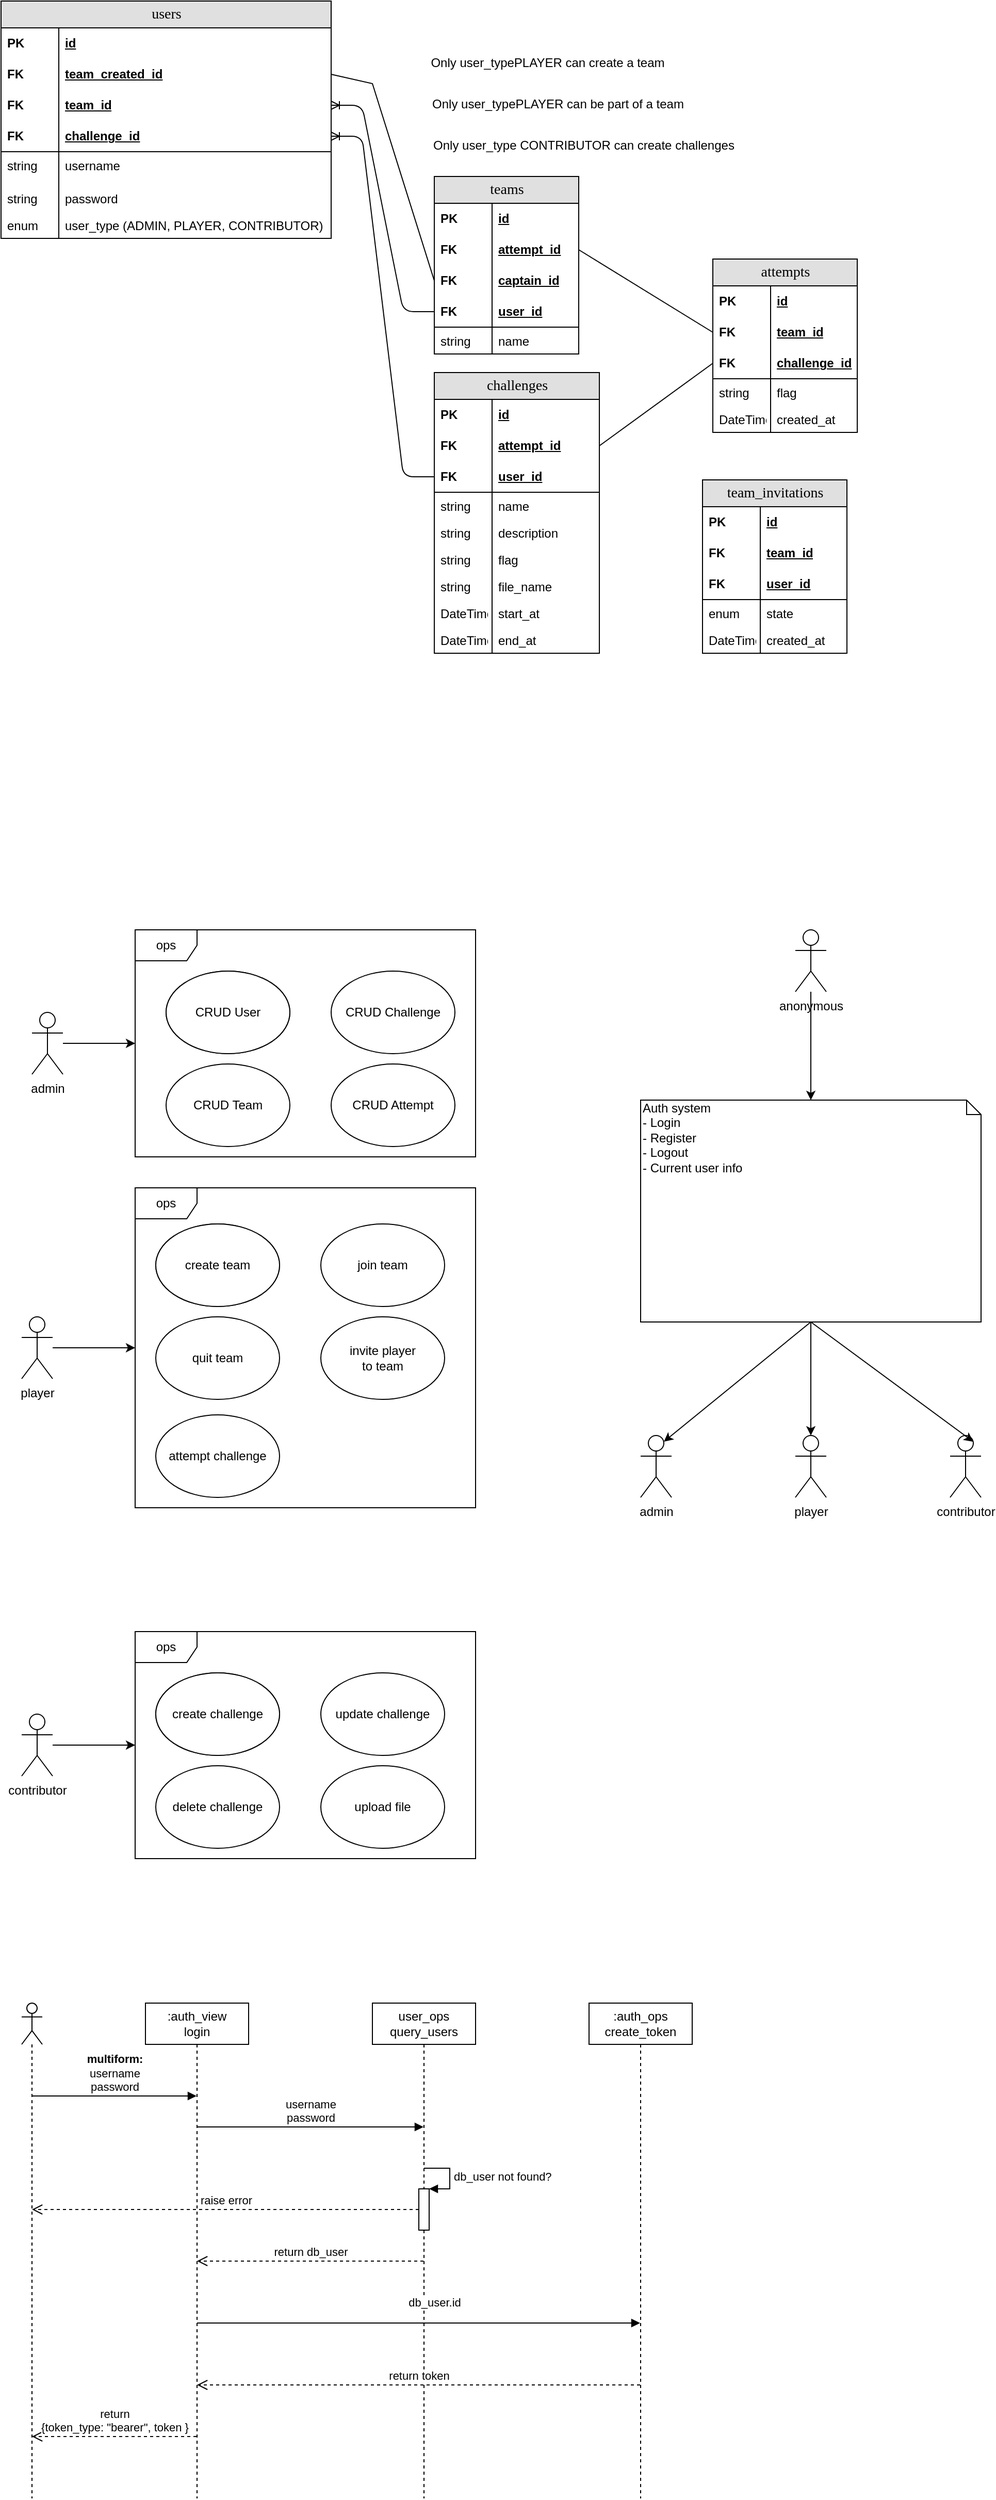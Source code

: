 <mxfile version="13.7.5" type="device"><diagram name="Page-1" id="e56a1550-8fbb-45ad-956c-1786394a9013"><mxGraphModel dx="1296" dy="1642" grid="1" gridSize="10" guides="1" tooltips="1" connect="1" arrows="1" fold="1" page="1" pageScale="1" pageWidth="1100" pageHeight="850" background="#ffffff" math="0" shadow="0"><root><mxCell id="0"/><mxCell id="1" parent="0"/><mxCell id="9zoFxFpzhjPXrK-lzfFK-59" value="" style="edgeStyle=entityRelationEdgeStyle;fontSize=12;html=1;endArrow=ERoneToMany;" parent="1" source="9zoFxFpzhjPXrK-lzfFK-48" target="9zoFxFpzhjPXrK-lzfFK-79" edge="1"><mxGeometry width="100" height="100" relative="1" as="geometry"><mxPoint x="500" y="-470" as="sourcePoint"/><mxPoint x="720" y="-680" as="targetPoint"/></mxGeometry></mxCell><mxCell id="9zoFxFpzhjPXrK-lzfFK-81" value="" style="edgeStyle=entityRelationEdgeStyle;fontSize=12;html=1;endArrow=ERoneToMany;" parent="1" source="9zoFxFpzhjPXrK-lzfFK-71" target="9zoFxFpzhjPXrK-lzfFK-30" edge="1"><mxGeometry width="100" height="100" relative="1" as="geometry"><mxPoint x="810" y="-749" as="sourcePoint"/><mxPoint x="680" y="-749" as="targetPoint"/></mxGeometry></mxCell><mxCell id="9zoFxFpzhjPXrK-lzfFK-86" value="" style="endArrow=none;html=1;rounded=0;exitX=1;exitY=0.5;exitDx=0;exitDy=0;entryX=0;entryY=0.5;entryDx=0;entryDy=0;" parent="1" source="9zoFxFpzhjPXrK-lzfFK-84" target="9zoFxFpzhjPXrK-lzfFK-82" edge="1"><mxGeometry relative="1" as="geometry"><mxPoint x="790" y="-580" as="sourcePoint"/><mxPoint x="950" y="-580" as="targetPoint"/><Array as="points"><mxPoint x="390" y="-750"/></Array></mxGeometry></mxCell><mxCell id="9zoFxFpzhjPXrK-lzfFK-87" value="Only user_type CONTRIBUTOR can create challenges" style="text;html=1;strokeColor=none;fillColor=none;align=center;verticalAlign=middle;whiteSpace=wrap;rounded=0;" parent="1" vertex="1"><mxGeometry x="440" y="-700" width="310" height="20" as="geometry"/></mxCell><mxCell id="9zoFxFpzhjPXrK-lzfFK-88" value="Only user_typePLAYER can be part of a team" style="text;html=1;strokeColor=none;fillColor=none;align=center;verticalAlign=middle;whiteSpace=wrap;rounded=0;" parent="1" vertex="1"><mxGeometry x="440" y="-740" width="260" height="20" as="geometry"/></mxCell><mxCell id="9zoFxFpzhjPXrK-lzfFK-89" value="Only user_typePLAYER can create a team" style="text;html=1;strokeColor=none;fillColor=none;align=center;verticalAlign=middle;whiteSpace=wrap;rounded=0;" parent="1" vertex="1"><mxGeometry x="440" y="-780" width="240" height="20" as="geometry"/></mxCell><mxCell id="9zoFxFpzhjPXrK-lzfFK-107" value="" style="endArrow=none;html=1;rounded=0;exitX=1;exitY=0.5;exitDx=0;exitDy=0;entryX=0;entryY=0.5;entryDx=0;entryDy=0;" parent="1" source="9zoFxFpzhjPXrK-lzfFK-111" target="9zoFxFpzhjPXrK-lzfFK-95" edge="1"><mxGeometry relative="1" as="geometry"><mxPoint x="1270" y="-456" as="sourcePoint"/><mxPoint x="1400" y="-456" as="targetPoint"/></mxGeometry></mxCell><mxCell id="9zoFxFpzhjPXrK-lzfFK-108" value="" style="endArrow=none;html=1;rounded=0;exitX=1;exitY=0.5;exitDx=0;exitDy=0;entryX=0;entryY=0.5;entryDx=0;entryDy=0;" parent="1" source="9zoFxFpzhjPXrK-lzfFK-109" target="9zoFxFpzhjPXrK-lzfFK-105" edge="1"><mxGeometry relative="1" as="geometry"><mxPoint x="1050" y="-480" as="sourcePoint"/><mxPoint x="1180" y="-480" as="targetPoint"/></mxGeometry></mxCell><mxCell id="9zoFxFpzhjPXrK-lzfFK-27" value="users" style="swimlane;html=1;fontStyle=0;childLayout=stackLayout;horizontal=1;startSize=26;fillColor=#e0e0e0;horizontalStack=0;resizeParent=1;resizeLast=0;collapsible=1;marginBottom=0;swimlaneFillColor=#ffffff;align=center;rounded=0;shadow=0;comic=0;labelBackgroundColor=none;strokeWidth=1;fontFamily=Verdana;fontSize=14" parent="1" vertex="1"><mxGeometry x="30" y="-830" width="320" height="230" as="geometry"/></mxCell><mxCell id="9zoFxFpzhjPXrK-lzfFK-28" value="id" style="shape=partialRectangle;top=0;left=0;right=0;bottom=0;html=1;align=left;verticalAlign=middle;fillColor=none;spacingLeft=60;spacingRight=4;whiteSpace=wrap;overflow=hidden;rotatable=0;points=[[0,0.5],[1,0.5]];portConstraint=eastwest;dropTarget=0;fontStyle=5;" parent="9zoFxFpzhjPXrK-lzfFK-27" vertex="1"><mxGeometry y="26" width="320" height="30" as="geometry"/></mxCell><mxCell id="9zoFxFpzhjPXrK-lzfFK-29" value="PK" style="shape=partialRectangle;fontStyle=1;top=0;left=0;bottom=0;html=1;fillColor=none;align=left;verticalAlign=middle;spacingLeft=4;spacingRight=4;whiteSpace=wrap;overflow=hidden;rotatable=0;points=[];portConstraint=eastwest;part=1;" parent="9zoFxFpzhjPXrK-lzfFK-28" vertex="1" connectable="0"><mxGeometry width="56" height="30" as="geometry"/></mxCell><mxCell id="9zoFxFpzhjPXrK-lzfFK-84" value="team_created_id" style="shape=partialRectangle;top=0;left=0;right=0;bottom=0;html=1;align=left;verticalAlign=middle;fillColor=none;spacingLeft=60;spacingRight=4;whiteSpace=wrap;overflow=hidden;rotatable=0;points=[[0,0.5],[1,0.5]];portConstraint=eastwest;dropTarget=0;fontStyle=5;" parent="9zoFxFpzhjPXrK-lzfFK-27" vertex="1"><mxGeometry y="56" width="320" height="30" as="geometry"/></mxCell><mxCell id="9zoFxFpzhjPXrK-lzfFK-85" value="FK" style="shape=partialRectangle;fontStyle=1;top=0;left=0;bottom=0;html=1;fillColor=none;align=left;verticalAlign=middle;spacingLeft=4;spacingRight=4;whiteSpace=wrap;overflow=hidden;rotatable=0;points=[];portConstraint=eastwest;part=1;" parent="9zoFxFpzhjPXrK-lzfFK-84" vertex="1" connectable="0"><mxGeometry width="56" height="30" as="geometry"/></mxCell><mxCell id="9zoFxFpzhjPXrK-lzfFK-79" value="team_id" style="shape=partialRectangle;top=0;left=0;right=0;bottom=0;html=1;align=left;verticalAlign=middle;fillColor=none;spacingLeft=60;spacingRight=4;whiteSpace=wrap;overflow=hidden;rotatable=0;points=[[0,0.5],[1,0.5]];portConstraint=eastwest;dropTarget=0;fontStyle=5;" parent="9zoFxFpzhjPXrK-lzfFK-27" vertex="1"><mxGeometry y="86" width="320" height="30" as="geometry"/></mxCell><mxCell id="9zoFxFpzhjPXrK-lzfFK-80" value="FK" style="shape=partialRectangle;fontStyle=1;top=0;left=0;bottom=0;html=1;fillColor=none;align=left;verticalAlign=middle;spacingLeft=4;spacingRight=4;whiteSpace=wrap;overflow=hidden;rotatable=0;points=[];portConstraint=eastwest;part=1;" parent="9zoFxFpzhjPXrK-lzfFK-79" vertex="1" connectable="0"><mxGeometry width="56" height="30" as="geometry"/></mxCell><mxCell id="9zoFxFpzhjPXrK-lzfFK-30" value="challenge_id" style="shape=partialRectangle;top=0;left=0;right=0;bottom=1;html=1;align=left;verticalAlign=middle;fillColor=none;spacingLeft=60;spacingRight=4;whiteSpace=wrap;overflow=hidden;rotatable=0;points=[[0,0.5],[1,0.5]];portConstraint=eastwest;dropTarget=0;fontStyle=5;" parent="9zoFxFpzhjPXrK-lzfFK-27" vertex="1"><mxGeometry y="116" width="320" height="30" as="geometry"/></mxCell><mxCell id="9zoFxFpzhjPXrK-lzfFK-31" value="FK" style="shape=partialRectangle;fontStyle=1;top=0;left=0;bottom=0;html=1;fillColor=none;align=left;verticalAlign=middle;spacingLeft=4;spacingRight=4;whiteSpace=wrap;overflow=hidden;rotatable=0;points=[];portConstraint=eastwest;part=1;" parent="9zoFxFpzhjPXrK-lzfFK-30" vertex="1" connectable="0"><mxGeometry width="56" height="30" as="geometry"/></mxCell><mxCell id="9zoFxFpzhjPXrK-lzfFK-32" value="username" style="shape=partialRectangle;top=0;left=0;right=0;bottom=0;html=1;align=left;verticalAlign=top;fillColor=none;spacingLeft=60;spacingRight=4;whiteSpace=wrap;overflow=hidden;rotatable=0;points=[[0,0.5],[1,0.5]];portConstraint=eastwest;dropTarget=0;" parent="9zoFxFpzhjPXrK-lzfFK-27" vertex="1"><mxGeometry y="146" width="320" height="32" as="geometry"/></mxCell><mxCell id="9zoFxFpzhjPXrK-lzfFK-33" value="string" style="shape=partialRectangle;top=0;left=0;bottom=0;html=1;fillColor=none;align=left;verticalAlign=top;spacingLeft=4;spacingRight=4;whiteSpace=wrap;overflow=hidden;rotatable=0;points=[];portConstraint=eastwest;part=1;" parent="9zoFxFpzhjPXrK-lzfFK-32" vertex="1" connectable="0"><mxGeometry width="56" height="32" as="geometry"/></mxCell><mxCell id="9zoFxFpzhjPXrK-lzfFK-60" value="password" style="shape=partialRectangle;top=0;left=0;right=0;bottom=0;html=1;align=left;verticalAlign=top;fillColor=none;spacingLeft=60;spacingRight=4;whiteSpace=wrap;overflow=hidden;rotatable=0;points=[[0,0.5],[1,0.5]];portConstraint=eastwest;dropTarget=0;" parent="9zoFxFpzhjPXrK-lzfFK-27" vertex="1"><mxGeometry y="178" width="320" height="26" as="geometry"/></mxCell><mxCell id="9zoFxFpzhjPXrK-lzfFK-61" value="string" style="shape=partialRectangle;top=0;left=0;bottom=0;html=1;fillColor=none;align=left;verticalAlign=top;spacingLeft=4;spacingRight=4;whiteSpace=wrap;overflow=hidden;rotatable=0;points=[];portConstraint=eastwest;part=1;" parent="9zoFxFpzhjPXrK-lzfFK-60" vertex="1" connectable="0"><mxGeometry width="56" height="26" as="geometry"/></mxCell><mxCell id="9zoFxFpzhjPXrK-lzfFK-62" value="user_type (ADMIN, PLAYER, CONTRIBUTOR)" style="shape=partialRectangle;top=0;left=0;right=0;bottom=0;html=1;align=left;verticalAlign=top;fillColor=none;spacingLeft=60;spacingRight=4;whiteSpace=wrap;overflow=hidden;rotatable=0;points=[[0,0.5],[1,0.5]];portConstraint=eastwest;dropTarget=0;" parent="9zoFxFpzhjPXrK-lzfFK-27" vertex="1"><mxGeometry y="204" width="320" height="26" as="geometry"/></mxCell><mxCell id="9zoFxFpzhjPXrK-lzfFK-63" value="enum" style="shape=partialRectangle;top=0;left=0;bottom=0;html=1;fillColor=none;align=left;verticalAlign=top;spacingLeft=4;spacingRight=4;whiteSpace=wrap;overflow=hidden;rotatable=0;points=[];portConstraint=eastwest;part=1;" parent="9zoFxFpzhjPXrK-lzfFK-62" vertex="1" connectable="0"><mxGeometry width="56" height="26" as="geometry"/></mxCell><mxCell id="9zoFxFpzhjPXrK-lzfFK-92" value="attempts" style="swimlane;html=1;fontStyle=0;childLayout=stackLayout;horizontal=1;startSize=26;fillColor=#e0e0e0;horizontalStack=0;resizeParent=1;resizeLast=0;collapsible=1;marginBottom=0;swimlaneFillColor=#ffffff;align=center;rounded=0;shadow=0;comic=0;labelBackgroundColor=none;strokeWidth=1;fontFamily=Verdana;fontSize=14" parent="1" vertex="1"><mxGeometry x="720" y="-580" width="140" height="168" as="geometry"/></mxCell><mxCell id="9zoFxFpzhjPXrK-lzfFK-93" value="id" style="shape=partialRectangle;top=0;left=0;right=0;bottom=0;html=1;align=left;verticalAlign=middle;fillColor=none;spacingLeft=60;spacingRight=4;whiteSpace=wrap;overflow=hidden;rotatable=0;points=[[0,0.5],[1,0.5]];portConstraint=eastwest;dropTarget=0;fontStyle=5;" parent="9zoFxFpzhjPXrK-lzfFK-92" vertex="1"><mxGeometry y="26" width="140" height="30" as="geometry"/></mxCell><mxCell id="9zoFxFpzhjPXrK-lzfFK-94" value="PK" style="shape=partialRectangle;fontStyle=1;top=0;left=0;bottom=0;html=1;fillColor=none;align=left;verticalAlign=middle;spacingLeft=4;spacingRight=4;whiteSpace=wrap;overflow=hidden;rotatable=0;points=[];portConstraint=eastwest;part=1;" parent="9zoFxFpzhjPXrK-lzfFK-93" vertex="1" connectable="0"><mxGeometry width="56" height="30" as="geometry"/></mxCell><mxCell id="9zoFxFpzhjPXrK-lzfFK-105" value="team_id" style="shape=partialRectangle;top=0;left=0;right=0;bottom=0;html=1;align=left;verticalAlign=middle;fillColor=none;spacingLeft=60;spacingRight=4;whiteSpace=wrap;overflow=hidden;rotatable=0;points=[[0,0.5],[1,0.5]];portConstraint=eastwest;dropTarget=0;fontStyle=5;" parent="9zoFxFpzhjPXrK-lzfFK-92" vertex="1"><mxGeometry y="56" width="140" height="30" as="geometry"/></mxCell><mxCell id="9zoFxFpzhjPXrK-lzfFK-106" value="FK" style="shape=partialRectangle;fontStyle=1;top=0;left=0;bottom=0;html=1;fillColor=none;align=left;verticalAlign=middle;spacingLeft=4;spacingRight=4;whiteSpace=wrap;overflow=hidden;rotatable=0;points=[];portConstraint=eastwest;part=1;" parent="9zoFxFpzhjPXrK-lzfFK-105" vertex="1" connectable="0"><mxGeometry width="56" height="30" as="geometry"/></mxCell><mxCell id="9zoFxFpzhjPXrK-lzfFK-95" value="challenge_id" style="shape=partialRectangle;top=0;left=0;right=0;bottom=1;html=1;align=left;verticalAlign=middle;fillColor=none;spacingLeft=60;spacingRight=4;whiteSpace=wrap;overflow=hidden;rotatable=0;points=[[0,0.5],[1,0.5]];portConstraint=eastwest;dropTarget=0;fontStyle=5;" parent="9zoFxFpzhjPXrK-lzfFK-92" vertex="1"><mxGeometry y="86" width="140" height="30" as="geometry"/></mxCell><mxCell id="9zoFxFpzhjPXrK-lzfFK-96" value="FK" style="shape=partialRectangle;fontStyle=1;top=0;left=0;bottom=0;html=1;fillColor=none;align=left;verticalAlign=middle;spacingLeft=4;spacingRight=4;whiteSpace=wrap;overflow=hidden;rotatable=0;points=[];portConstraint=eastwest;part=1;" parent="9zoFxFpzhjPXrK-lzfFK-95" vertex="1" connectable="0"><mxGeometry width="56" height="30" as="geometry"/></mxCell><mxCell id="9zoFxFpzhjPXrK-lzfFK-97" value="flag" style="shape=partialRectangle;top=0;left=0;right=0;bottom=0;html=1;align=left;verticalAlign=top;fillColor=none;spacingLeft=60;spacingRight=4;whiteSpace=wrap;overflow=hidden;rotatable=0;points=[[0,0.5],[1,0.5]];portConstraint=eastwest;dropTarget=0;" parent="9zoFxFpzhjPXrK-lzfFK-92" vertex="1"><mxGeometry y="116" width="140" height="26" as="geometry"/></mxCell><mxCell id="9zoFxFpzhjPXrK-lzfFK-98" value="string" style="shape=partialRectangle;top=0;left=0;bottom=0;html=1;fillColor=none;align=left;verticalAlign=top;spacingLeft=4;spacingRight=4;whiteSpace=wrap;overflow=hidden;rotatable=0;points=[];portConstraint=eastwest;part=1;" parent="9zoFxFpzhjPXrK-lzfFK-97" vertex="1" connectable="0"><mxGeometry width="56" height="26" as="geometry"/></mxCell><mxCell id="9zoFxFpzhjPXrK-lzfFK-117" value="created_at" style="shape=partialRectangle;top=0;left=0;right=0;bottom=0;html=1;align=left;verticalAlign=top;fillColor=none;spacingLeft=60;spacingRight=4;whiteSpace=wrap;overflow=hidden;rotatable=0;points=[[0,0.5],[1,0.5]];portConstraint=eastwest;dropTarget=0;" parent="9zoFxFpzhjPXrK-lzfFK-92" vertex="1"><mxGeometry y="142" width="140" height="26" as="geometry"/></mxCell><mxCell id="9zoFxFpzhjPXrK-lzfFK-118" value="DateTime" style="shape=partialRectangle;top=0;left=0;bottom=0;html=1;fillColor=none;align=left;verticalAlign=top;spacingLeft=4;spacingRight=4;whiteSpace=wrap;overflow=hidden;rotatable=0;points=[];portConstraint=eastwest;part=1;" parent="9zoFxFpzhjPXrK-lzfFK-117" vertex="1" connectable="0"><mxGeometry width="56" height="26" as="geometry"/></mxCell><mxCell id="9zoFxFpzhjPXrK-lzfFK-45" value="teams" style="swimlane;html=1;fontStyle=0;childLayout=stackLayout;horizontal=1;startSize=26;fillColor=#e0e0e0;horizontalStack=0;resizeParent=1;resizeLast=0;collapsible=1;marginBottom=0;swimlaneFillColor=#ffffff;align=center;rounded=0;shadow=0;comic=0;labelBackgroundColor=none;strokeWidth=1;fontFamily=Verdana;fontSize=14" parent="1" vertex="1"><mxGeometry x="450" y="-660" width="140" height="172" as="geometry"/></mxCell><mxCell id="9zoFxFpzhjPXrK-lzfFK-46" value="id" style="shape=partialRectangle;top=0;left=0;right=0;bottom=0;html=1;align=left;verticalAlign=middle;fillColor=none;spacingLeft=60;spacingRight=4;whiteSpace=wrap;overflow=hidden;rotatable=0;points=[[0,0.5],[1,0.5]];portConstraint=eastwest;dropTarget=0;fontStyle=5;" parent="9zoFxFpzhjPXrK-lzfFK-45" vertex="1"><mxGeometry y="26" width="140" height="30" as="geometry"/></mxCell><mxCell id="9zoFxFpzhjPXrK-lzfFK-47" value="PK" style="shape=partialRectangle;fontStyle=1;top=0;left=0;bottom=0;html=1;fillColor=none;align=left;verticalAlign=middle;spacingLeft=4;spacingRight=4;whiteSpace=wrap;overflow=hidden;rotatable=0;points=[];portConstraint=eastwest;part=1;" parent="9zoFxFpzhjPXrK-lzfFK-46" vertex="1" connectable="0"><mxGeometry width="56" height="30" as="geometry"/></mxCell><mxCell id="9zoFxFpzhjPXrK-lzfFK-109" value="attempt_id" style="shape=partialRectangle;top=0;left=0;right=0;bottom=0;html=1;align=left;verticalAlign=middle;fillColor=none;spacingLeft=60;spacingRight=4;whiteSpace=wrap;overflow=hidden;rotatable=0;points=[[0,0.5],[1,0.5]];portConstraint=eastwest;dropTarget=0;fontStyle=5;" parent="9zoFxFpzhjPXrK-lzfFK-45" vertex="1"><mxGeometry y="56" width="140" height="30" as="geometry"/></mxCell><mxCell id="9zoFxFpzhjPXrK-lzfFK-110" value="FK" style="shape=partialRectangle;fontStyle=1;top=0;left=0;bottom=0;html=1;fillColor=none;align=left;verticalAlign=middle;spacingLeft=4;spacingRight=4;whiteSpace=wrap;overflow=hidden;rotatable=0;points=[];portConstraint=eastwest;part=1;" parent="9zoFxFpzhjPXrK-lzfFK-109" vertex="1" connectable="0"><mxGeometry width="56" height="30" as="geometry"/></mxCell><mxCell id="9zoFxFpzhjPXrK-lzfFK-82" value="captain_id" style="shape=partialRectangle;top=0;left=0;right=0;bottom=0;html=1;align=left;verticalAlign=middle;fillColor=none;spacingLeft=60;spacingRight=4;whiteSpace=wrap;overflow=hidden;rotatable=0;points=[[0,0.5],[1,0.5]];portConstraint=eastwest;dropTarget=0;fontStyle=5;" parent="9zoFxFpzhjPXrK-lzfFK-45" vertex="1"><mxGeometry y="86" width="140" height="30" as="geometry"/></mxCell><mxCell id="9zoFxFpzhjPXrK-lzfFK-83" value="FK" style="shape=partialRectangle;fontStyle=1;top=0;left=0;bottom=0;html=1;fillColor=none;align=left;verticalAlign=middle;spacingLeft=4;spacingRight=4;whiteSpace=wrap;overflow=hidden;rotatable=0;points=[];portConstraint=eastwest;part=1;" parent="9zoFxFpzhjPXrK-lzfFK-82" vertex="1" connectable="0"><mxGeometry width="56" height="30" as="geometry"/></mxCell><mxCell id="9zoFxFpzhjPXrK-lzfFK-48" value="user_id" style="shape=partialRectangle;top=0;left=0;right=0;bottom=1;html=1;align=left;verticalAlign=middle;fillColor=none;spacingLeft=60;spacingRight=4;whiteSpace=wrap;overflow=hidden;rotatable=0;points=[[0,0.5],[1,0.5]];portConstraint=eastwest;dropTarget=0;fontStyle=5;" parent="9zoFxFpzhjPXrK-lzfFK-45" vertex="1"><mxGeometry y="116" width="140" height="30" as="geometry"/></mxCell><mxCell id="9zoFxFpzhjPXrK-lzfFK-49" value="FK" style="shape=partialRectangle;fontStyle=1;top=0;left=0;bottom=0;html=1;fillColor=none;align=left;verticalAlign=middle;spacingLeft=4;spacingRight=4;whiteSpace=wrap;overflow=hidden;rotatable=0;points=[];portConstraint=eastwest;part=1;" parent="9zoFxFpzhjPXrK-lzfFK-48" vertex="1" connectable="0"><mxGeometry width="56" height="30" as="geometry"/></mxCell><mxCell id="9zoFxFpzhjPXrK-lzfFK-50" value="name" style="shape=partialRectangle;top=0;left=0;right=0;bottom=0;html=1;align=left;verticalAlign=top;fillColor=none;spacingLeft=60;spacingRight=4;whiteSpace=wrap;overflow=hidden;rotatable=0;points=[[0,0.5],[1,0.5]];portConstraint=eastwest;dropTarget=0;" parent="9zoFxFpzhjPXrK-lzfFK-45" vertex="1"><mxGeometry y="146" width="140" height="26" as="geometry"/></mxCell><mxCell id="9zoFxFpzhjPXrK-lzfFK-51" value="string" style="shape=partialRectangle;top=0;left=0;bottom=0;html=1;fillColor=none;align=left;verticalAlign=top;spacingLeft=4;spacingRight=4;whiteSpace=wrap;overflow=hidden;rotatable=0;points=[];portConstraint=eastwest;part=1;" parent="9zoFxFpzhjPXrK-lzfFK-50" vertex="1" connectable="0"><mxGeometry width="56" height="26" as="geometry"/></mxCell><mxCell id="9zoFxFpzhjPXrK-lzfFK-68" value="challenges" style="swimlane;html=1;fontStyle=0;childLayout=stackLayout;horizontal=1;startSize=26;fillColor=#e0e0e0;horizontalStack=0;resizeParent=1;resizeLast=0;collapsible=1;marginBottom=0;swimlaneFillColor=#ffffff;align=center;rounded=0;shadow=0;comic=0;labelBackgroundColor=none;strokeWidth=1;fontFamily=Verdana;fontSize=14" parent="1" vertex="1"><mxGeometry x="450" y="-470" width="160" height="272" as="geometry"/></mxCell><mxCell id="9zoFxFpzhjPXrK-lzfFK-69" value="id" style="shape=partialRectangle;top=0;left=0;right=0;bottom=0;html=1;align=left;verticalAlign=middle;fillColor=none;spacingLeft=60;spacingRight=4;whiteSpace=wrap;overflow=hidden;rotatable=0;points=[[0,0.5],[1,0.5]];portConstraint=eastwest;dropTarget=0;fontStyle=5;" parent="9zoFxFpzhjPXrK-lzfFK-68" vertex="1"><mxGeometry y="26" width="160" height="30" as="geometry"/></mxCell><mxCell id="9zoFxFpzhjPXrK-lzfFK-70" value="PK" style="shape=partialRectangle;fontStyle=1;top=0;left=0;bottom=0;html=1;fillColor=none;align=left;verticalAlign=middle;spacingLeft=4;spacingRight=4;whiteSpace=wrap;overflow=hidden;rotatable=0;points=[];portConstraint=eastwest;part=1;" parent="9zoFxFpzhjPXrK-lzfFK-69" vertex="1" connectable="0"><mxGeometry width="56" height="30" as="geometry"/></mxCell><mxCell id="9zoFxFpzhjPXrK-lzfFK-111" value="attempt_id" style="shape=partialRectangle;top=0;left=0;right=0;bottom=0;html=1;align=left;verticalAlign=middle;fillColor=none;spacingLeft=60;spacingRight=4;whiteSpace=wrap;overflow=hidden;rotatable=0;points=[[0,0.5],[1,0.5]];portConstraint=eastwest;dropTarget=0;fontStyle=5;" parent="9zoFxFpzhjPXrK-lzfFK-68" vertex="1"><mxGeometry y="56" width="160" height="30" as="geometry"/></mxCell><mxCell id="9zoFxFpzhjPXrK-lzfFK-112" value="FK" style="shape=partialRectangle;fontStyle=1;top=0;left=0;bottom=0;html=1;fillColor=none;align=left;verticalAlign=middle;spacingLeft=4;spacingRight=4;whiteSpace=wrap;overflow=hidden;rotatable=0;points=[];portConstraint=eastwest;part=1;" parent="9zoFxFpzhjPXrK-lzfFK-111" vertex="1" connectable="0"><mxGeometry width="56" height="30" as="geometry"/></mxCell><mxCell id="9zoFxFpzhjPXrK-lzfFK-71" value="user_id" style="shape=partialRectangle;top=0;left=0;right=0;bottom=1;html=1;align=left;verticalAlign=middle;fillColor=none;spacingLeft=60;spacingRight=4;whiteSpace=wrap;overflow=hidden;rotatable=0;points=[[0,0.5],[1,0.5]];portConstraint=eastwest;dropTarget=0;fontStyle=5;" parent="9zoFxFpzhjPXrK-lzfFK-68" vertex="1"><mxGeometry y="86" width="160" height="30" as="geometry"/></mxCell><mxCell id="9zoFxFpzhjPXrK-lzfFK-72" value="FK" style="shape=partialRectangle;fontStyle=1;top=0;left=0;bottom=0;html=1;fillColor=none;align=left;verticalAlign=middle;spacingLeft=4;spacingRight=4;whiteSpace=wrap;overflow=hidden;rotatable=0;points=[];portConstraint=eastwest;part=1;" parent="9zoFxFpzhjPXrK-lzfFK-71" vertex="1" connectable="0"><mxGeometry width="56" height="30" as="geometry"/></mxCell><mxCell id="9zoFxFpzhjPXrK-lzfFK-73" value="name" style="shape=partialRectangle;top=0;left=0;right=0;bottom=0;html=1;align=left;verticalAlign=top;fillColor=none;spacingLeft=60;spacingRight=4;whiteSpace=wrap;overflow=hidden;rotatable=0;points=[[0,0.5],[1,0.5]];portConstraint=eastwest;dropTarget=0;" parent="9zoFxFpzhjPXrK-lzfFK-68" vertex="1"><mxGeometry y="116" width="160" height="26" as="geometry"/></mxCell><mxCell id="9zoFxFpzhjPXrK-lzfFK-74" value="string" style="shape=partialRectangle;top=0;left=0;bottom=0;html=1;fillColor=none;align=left;verticalAlign=top;spacingLeft=4;spacingRight=4;whiteSpace=wrap;overflow=hidden;rotatable=0;points=[];portConstraint=eastwest;part=1;" parent="9zoFxFpzhjPXrK-lzfFK-73" vertex="1" connectable="0"><mxGeometry width="56" height="26" as="geometry"/></mxCell><mxCell id="9zoFxFpzhjPXrK-lzfFK-75" value="description" style="shape=partialRectangle;top=0;left=0;right=0;bottom=0;html=1;align=left;verticalAlign=top;fillColor=none;spacingLeft=60;spacingRight=4;whiteSpace=wrap;overflow=hidden;rotatable=0;points=[[0,0.5],[1,0.5]];portConstraint=eastwest;dropTarget=0;" parent="9zoFxFpzhjPXrK-lzfFK-68" vertex="1"><mxGeometry y="142" width="160" height="26" as="geometry"/></mxCell><mxCell id="9zoFxFpzhjPXrK-lzfFK-76" value="string" style="shape=partialRectangle;top=0;left=0;bottom=0;html=1;fillColor=none;align=left;verticalAlign=top;spacingLeft=4;spacingRight=4;whiteSpace=wrap;overflow=hidden;rotatable=0;points=[];portConstraint=eastwest;part=1;" parent="9zoFxFpzhjPXrK-lzfFK-75" vertex="1" connectable="0"><mxGeometry width="56" height="26" as="geometry"/></mxCell><mxCell id="9zoFxFpzhjPXrK-lzfFK-90" value="flag" style="shape=partialRectangle;top=0;left=0;right=0;bottom=0;html=1;align=left;verticalAlign=top;fillColor=none;spacingLeft=60;spacingRight=4;whiteSpace=wrap;overflow=hidden;rotatable=0;points=[[0,0.5],[1,0.5]];portConstraint=eastwest;dropTarget=0;" parent="9zoFxFpzhjPXrK-lzfFK-68" vertex="1"><mxGeometry y="168" width="160" height="26" as="geometry"/></mxCell><mxCell id="9zoFxFpzhjPXrK-lzfFK-91" value="string" style="shape=partialRectangle;top=0;left=0;bottom=0;html=1;fillColor=none;align=left;verticalAlign=top;spacingLeft=4;spacingRight=4;whiteSpace=wrap;overflow=hidden;rotatable=0;points=[];portConstraint=eastwest;part=1;" parent="9zoFxFpzhjPXrK-lzfFK-90" vertex="1" connectable="0"><mxGeometry width="56" height="26" as="geometry"/></mxCell><mxCell id="9zoFxFpzhjPXrK-lzfFK-113" value="file_name" style="shape=partialRectangle;top=0;left=0;right=0;bottom=0;html=1;align=left;verticalAlign=top;fillColor=none;spacingLeft=60;spacingRight=4;whiteSpace=wrap;overflow=hidden;rotatable=0;points=[[0,0.5],[1,0.5]];portConstraint=eastwest;dropTarget=0;" parent="9zoFxFpzhjPXrK-lzfFK-68" vertex="1"><mxGeometry y="194" width="160" height="26" as="geometry"/></mxCell><mxCell id="9zoFxFpzhjPXrK-lzfFK-114" value="string" style="shape=partialRectangle;top=0;left=0;bottom=0;html=1;fillColor=none;align=left;verticalAlign=top;spacingLeft=4;spacingRight=4;whiteSpace=wrap;overflow=hidden;rotatable=0;points=[];portConstraint=eastwest;part=1;" parent="9zoFxFpzhjPXrK-lzfFK-113" vertex="1" connectable="0"><mxGeometry width="56" height="26" as="geometry"/></mxCell><mxCell id="QlxkYRzHJBJkrKoeZqti-1" value="start_at" style="shape=partialRectangle;top=0;left=0;right=0;bottom=0;html=1;align=left;verticalAlign=top;fillColor=none;spacingLeft=60;spacingRight=4;whiteSpace=wrap;overflow=hidden;rotatable=0;points=[[0,0.5],[1,0.5]];portConstraint=eastwest;dropTarget=0;" parent="9zoFxFpzhjPXrK-lzfFK-68" vertex="1"><mxGeometry y="220" width="160" height="26" as="geometry"/></mxCell><mxCell id="QlxkYRzHJBJkrKoeZqti-2" value="DateTime" style="shape=partialRectangle;top=0;left=0;bottom=0;html=1;fillColor=none;align=left;verticalAlign=top;spacingLeft=4;spacingRight=4;whiteSpace=wrap;overflow=hidden;rotatable=0;points=[];portConstraint=eastwest;part=1;" parent="QlxkYRzHJBJkrKoeZqti-1" vertex="1" connectable="0"><mxGeometry width="56" height="26" as="geometry"/></mxCell><mxCell id="QlxkYRzHJBJkrKoeZqti-3" value="end_at" style="shape=partialRectangle;top=0;left=0;right=0;bottom=0;html=1;align=left;verticalAlign=top;fillColor=none;spacingLeft=60;spacingRight=4;whiteSpace=wrap;overflow=hidden;rotatable=0;points=[[0,0.5],[1,0.5]];portConstraint=eastwest;dropTarget=0;" parent="9zoFxFpzhjPXrK-lzfFK-68" vertex="1"><mxGeometry y="246" width="160" height="26" as="geometry"/></mxCell><mxCell id="QlxkYRzHJBJkrKoeZqti-4" value="DateTime" style="shape=partialRectangle;top=0;left=0;bottom=0;html=1;fillColor=none;align=left;verticalAlign=top;spacingLeft=4;spacingRight=4;whiteSpace=wrap;overflow=hidden;rotatable=0;points=[];portConstraint=eastwest;part=1;" parent="QlxkYRzHJBJkrKoeZqti-3" vertex="1" connectable="0"><mxGeometry width="56" height="26" as="geometry"/></mxCell><mxCell id="9zoFxFpzhjPXrK-lzfFK-132" style="edgeStyle=orthogonalEdgeStyle;rounded=0;orthogonalLoop=1;jettySize=auto;html=1;" parent="1" source="9zoFxFpzhjPXrK-lzfFK-121" target="9zoFxFpzhjPXrK-lzfFK-128" edge="1"><mxGeometry relative="1" as="geometry"/></mxCell><mxCell id="9zoFxFpzhjPXrK-lzfFK-121" value="admin" style="shape=umlActor;verticalLabelPosition=bottom;verticalAlign=top;html=1;outlineConnect=0;" parent="1" vertex="1"><mxGeometry x="60" y="150" width="30" height="60" as="geometry"/></mxCell><mxCell id="9zoFxFpzhjPXrK-lzfFK-123" value="CRUD Team" style="ellipse;whiteSpace=wrap;html=1;" parent="1" vertex="1"><mxGeometry x="190" y="200" width="120" height="80" as="geometry"/></mxCell><mxCell id="9zoFxFpzhjPXrK-lzfFK-124" value="CRUD Challenge" style="ellipse;whiteSpace=wrap;html=1;" parent="1" vertex="1"><mxGeometry x="350" y="110" width="120" height="80" as="geometry"/></mxCell><mxCell id="9zoFxFpzhjPXrK-lzfFK-125" value="CRUD Attempt" style="ellipse;whiteSpace=wrap;html=1;" parent="1" vertex="1"><mxGeometry x="350" y="200" width="120" height="80" as="geometry"/></mxCell><mxCell id="9zoFxFpzhjPXrK-lzfFK-128" value="ops" style="shape=umlFrame;whiteSpace=wrap;html=1;" parent="1" vertex="1"><mxGeometry x="160" y="70" width="330" height="220" as="geometry"/></mxCell><mxCell id="9zoFxFpzhjPXrK-lzfFK-129" value="CRUD User" style="ellipse;whiteSpace=wrap;html=1;" parent="1" vertex="1"><mxGeometry x="190" y="110" width="120" height="80" as="geometry"/></mxCell><mxCell id="9zoFxFpzhjPXrK-lzfFK-130" value="CRUD User" style="ellipse;whiteSpace=wrap;html=1;" parent="1" vertex="1"><mxGeometry x="190" y="110" width="120" height="80" as="geometry"/></mxCell><mxCell id="9zoFxFpzhjPXrK-lzfFK-133" style="edgeStyle=orthogonalEdgeStyle;rounded=0;orthogonalLoop=1;jettySize=auto;html=1;" parent="1" source="9zoFxFpzhjPXrK-lzfFK-134" target="9zoFxFpzhjPXrK-lzfFK-138" edge="1"><mxGeometry relative="1" as="geometry"/></mxCell><mxCell id="9zoFxFpzhjPXrK-lzfFK-134" value="player" style="shape=umlActor;verticalLabelPosition=bottom;verticalAlign=top;html=1;outlineConnect=0;" parent="1" vertex="1"><mxGeometry x="50" y="445" width="30" height="60" as="geometry"/></mxCell><mxCell id="9zoFxFpzhjPXrK-lzfFK-135" value="quit team" style="ellipse;whiteSpace=wrap;html=1;" parent="1" vertex="1"><mxGeometry x="180" y="445" width="120" height="80" as="geometry"/></mxCell><mxCell id="9zoFxFpzhjPXrK-lzfFK-136" value="join team" style="ellipse;whiteSpace=wrap;html=1;" parent="1" vertex="1"><mxGeometry x="340" y="355" width="120" height="80" as="geometry"/></mxCell><mxCell id="9zoFxFpzhjPXrK-lzfFK-137" value="attempt challenge" style="ellipse;whiteSpace=wrap;html=1;" parent="1" vertex="1"><mxGeometry x="180" y="540" width="120" height="80" as="geometry"/></mxCell><mxCell id="9zoFxFpzhjPXrK-lzfFK-138" value="ops" style="shape=umlFrame;whiteSpace=wrap;html=1;" parent="1" vertex="1"><mxGeometry x="160" y="320" width="330" height="310" as="geometry"/></mxCell><mxCell id="9zoFxFpzhjPXrK-lzfFK-139" value="CRUD User" style="ellipse;whiteSpace=wrap;html=1;" parent="1" vertex="1"><mxGeometry x="180" y="355" width="120" height="80" as="geometry"/></mxCell><mxCell id="9zoFxFpzhjPXrK-lzfFK-140" value="create team" style="ellipse;whiteSpace=wrap;html=1;" parent="1" vertex="1"><mxGeometry x="180" y="355" width="120" height="80" as="geometry"/></mxCell><mxCell id="9zoFxFpzhjPXrK-lzfFK-141" style="edgeStyle=orthogonalEdgeStyle;rounded=0;orthogonalLoop=1;jettySize=auto;html=1;" parent="1" source="9zoFxFpzhjPXrK-lzfFK-142" target="9zoFxFpzhjPXrK-lzfFK-146" edge="1"><mxGeometry relative="1" as="geometry"/></mxCell><mxCell id="9zoFxFpzhjPXrK-lzfFK-142" value="contributor" style="shape=umlActor;verticalLabelPosition=bottom;verticalAlign=top;html=1;outlineConnect=0;" parent="1" vertex="1"><mxGeometry x="50" y="830" width="30" height="60" as="geometry"/></mxCell><mxCell id="9zoFxFpzhjPXrK-lzfFK-143" value="delete challenge" style="ellipse;whiteSpace=wrap;html=1;" parent="1" vertex="1"><mxGeometry x="180" y="880" width="120" height="80" as="geometry"/></mxCell><mxCell id="9zoFxFpzhjPXrK-lzfFK-144" value="update challenge" style="ellipse;whiteSpace=wrap;html=1;" parent="1" vertex="1"><mxGeometry x="340" y="790" width="120" height="80" as="geometry"/></mxCell><mxCell id="9zoFxFpzhjPXrK-lzfFK-145" value="upload file" style="ellipse;whiteSpace=wrap;html=1;" parent="1" vertex="1"><mxGeometry x="340" y="880" width="120" height="80" as="geometry"/></mxCell><mxCell id="9zoFxFpzhjPXrK-lzfFK-146" value="ops" style="shape=umlFrame;whiteSpace=wrap;html=1;" parent="1" vertex="1"><mxGeometry x="160" y="750" width="330" height="220" as="geometry"/></mxCell><mxCell id="9zoFxFpzhjPXrK-lzfFK-147" value="CRUD User" style="ellipse;whiteSpace=wrap;html=1;" parent="1" vertex="1"><mxGeometry x="180" y="790" width="120" height="80" as="geometry"/></mxCell><mxCell id="9zoFxFpzhjPXrK-lzfFK-148" value="create challenge" style="ellipse;whiteSpace=wrap;html=1;" parent="1" vertex="1"><mxGeometry x="180" y="790" width="120" height="80" as="geometry"/></mxCell><mxCell id="9zoFxFpzhjPXrK-lzfFK-150" value="anonymous" style="shape=umlActor;verticalLabelPosition=bottom;verticalAlign=top;html=1;outlineConnect=0;" parent="1" vertex="1"><mxGeometry x="800" y="70" width="30" height="60" as="geometry"/></mxCell><mxCell id="9zoFxFpzhjPXrK-lzfFK-151" value="contributor" style="shape=umlActor;verticalLabelPosition=bottom;verticalAlign=top;html=1;outlineConnect=0;" parent="1" vertex="1"><mxGeometry x="950" y="560" width="30" height="60" as="geometry"/></mxCell><mxCell id="9zoFxFpzhjPXrK-lzfFK-152" value="player" style="shape=umlActor;verticalLabelPosition=bottom;verticalAlign=top;html=1;outlineConnect=0;" parent="1" vertex="1"><mxGeometry x="800" y="560" width="30" height="60" as="geometry"/></mxCell><mxCell id="9zoFxFpzhjPXrK-lzfFK-153" value="admin" style="shape=umlActor;verticalLabelPosition=bottom;verticalAlign=top;html=1;outlineConnect=0;" parent="1" vertex="1"><mxGeometry x="650" y="560" width="30" height="60" as="geometry"/></mxCell><mxCell id="9zoFxFpzhjPXrK-lzfFK-156" value="&lt;div&gt;Auth system&lt;/div&gt;&lt;div&gt;- Login&lt;/div&gt;&lt;div&gt;- Register&lt;/div&gt;&lt;div&gt;- Logout&lt;/div&gt;&lt;div&gt;- Current user info&lt;br&gt;&lt;/div&gt;" style="shape=note;whiteSpace=wrap;html=1;size=14;verticalAlign=top;align=left;spacingTop=-6;" parent="1" vertex="1"><mxGeometry x="650" y="235" width="330" height="215" as="geometry"/></mxCell><mxCell id="5FcZsm_SOaDwgmL0a3jo-3" value="team_invitations" style="swimlane;html=1;fontStyle=0;childLayout=stackLayout;horizontal=1;startSize=26;fillColor=#e0e0e0;horizontalStack=0;resizeParent=1;resizeLast=0;collapsible=1;marginBottom=0;swimlaneFillColor=#ffffff;align=center;rounded=0;shadow=0;comic=0;labelBackgroundColor=none;strokeWidth=1;fontFamily=Verdana;fontSize=14" vertex="1" parent="1"><mxGeometry x="710" y="-366" width="140" height="168" as="geometry"/></mxCell><mxCell id="5FcZsm_SOaDwgmL0a3jo-4" value="id" style="shape=partialRectangle;top=0;left=0;right=0;bottom=0;html=1;align=left;verticalAlign=middle;fillColor=none;spacingLeft=60;spacingRight=4;whiteSpace=wrap;overflow=hidden;rotatable=0;points=[[0,0.5],[1,0.5]];portConstraint=eastwest;dropTarget=0;fontStyle=5;" vertex="1" parent="5FcZsm_SOaDwgmL0a3jo-3"><mxGeometry y="26" width="140" height="30" as="geometry"/></mxCell><mxCell id="5FcZsm_SOaDwgmL0a3jo-5" value="PK" style="shape=partialRectangle;fontStyle=1;top=0;left=0;bottom=0;html=1;fillColor=none;align=left;verticalAlign=middle;spacingLeft=4;spacingRight=4;whiteSpace=wrap;overflow=hidden;rotatable=0;points=[];portConstraint=eastwest;part=1;" vertex="1" connectable="0" parent="5FcZsm_SOaDwgmL0a3jo-4"><mxGeometry width="56" height="30" as="geometry"/></mxCell><mxCell id="5FcZsm_SOaDwgmL0a3jo-6" value="team_id" style="shape=partialRectangle;top=0;left=0;right=0;bottom=0;html=1;align=left;verticalAlign=middle;fillColor=none;spacingLeft=60;spacingRight=4;whiteSpace=wrap;overflow=hidden;rotatable=0;points=[[0,0.5],[1,0.5]];portConstraint=eastwest;dropTarget=0;fontStyle=5;" vertex="1" parent="5FcZsm_SOaDwgmL0a3jo-3"><mxGeometry y="56" width="140" height="30" as="geometry"/></mxCell><mxCell id="5FcZsm_SOaDwgmL0a3jo-7" value="FK" style="shape=partialRectangle;fontStyle=1;top=0;left=0;bottom=0;html=1;fillColor=none;align=left;verticalAlign=middle;spacingLeft=4;spacingRight=4;whiteSpace=wrap;overflow=hidden;rotatable=0;points=[];portConstraint=eastwest;part=1;" vertex="1" connectable="0" parent="5FcZsm_SOaDwgmL0a3jo-6"><mxGeometry width="56" height="30" as="geometry"/></mxCell><mxCell id="5FcZsm_SOaDwgmL0a3jo-8" value="user_id" style="shape=partialRectangle;top=0;left=0;right=0;bottom=1;html=1;align=left;verticalAlign=middle;fillColor=none;spacingLeft=60;spacingRight=4;whiteSpace=wrap;overflow=hidden;rotatable=0;points=[[0,0.5],[1,0.5]];portConstraint=eastwest;dropTarget=0;fontStyle=5;" vertex="1" parent="5FcZsm_SOaDwgmL0a3jo-3"><mxGeometry y="86" width="140" height="30" as="geometry"/></mxCell><mxCell id="5FcZsm_SOaDwgmL0a3jo-9" value="FK" style="shape=partialRectangle;fontStyle=1;top=0;left=0;bottom=0;html=1;fillColor=none;align=left;verticalAlign=middle;spacingLeft=4;spacingRight=4;whiteSpace=wrap;overflow=hidden;rotatable=0;points=[];portConstraint=eastwest;part=1;" vertex="1" connectable="0" parent="5FcZsm_SOaDwgmL0a3jo-8"><mxGeometry width="56" height="30" as="geometry"/></mxCell><mxCell id="5FcZsm_SOaDwgmL0a3jo-10" value="state" style="shape=partialRectangle;top=0;left=0;right=0;bottom=0;html=1;align=left;verticalAlign=top;fillColor=none;spacingLeft=60;spacingRight=4;whiteSpace=wrap;overflow=hidden;rotatable=0;points=[[0,0.5],[1,0.5]];portConstraint=eastwest;dropTarget=0;" vertex="1" parent="5FcZsm_SOaDwgmL0a3jo-3"><mxGeometry y="116" width="140" height="26" as="geometry"/></mxCell><mxCell id="5FcZsm_SOaDwgmL0a3jo-11" value="enum" style="shape=partialRectangle;top=0;left=0;bottom=0;html=1;fillColor=none;align=left;verticalAlign=top;spacingLeft=4;spacingRight=4;whiteSpace=wrap;overflow=hidden;rotatable=0;points=[];portConstraint=eastwest;part=1;" vertex="1" connectable="0" parent="5FcZsm_SOaDwgmL0a3jo-10"><mxGeometry width="56" height="26" as="geometry"/></mxCell><mxCell id="5FcZsm_SOaDwgmL0a3jo-12" value="created_at" style="shape=partialRectangle;top=0;left=0;right=0;bottom=0;html=1;align=left;verticalAlign=top;fillColor=none;spacingLeft=60;spacingRight=4;whiteSpace=wrap;overflow=hidden;rotatable=0;points=[[0,0.5],[1,0.5]];portConstraint=eastwest;dropTarget=0;" vertex="1" parent="5FcZsm_SOaDwgmL0a3jo-3"><mxGeometry y="142" width="140" height="26" as="geometry"/></mxCell><mxCell id="5FcZsm_SOaDwgmL0a3jo-13" value="DateTime" style="shape=partialRectangle;top=0;left=0;bottom=0;html=1;fillColor=none;align=left;verticalAlign=top;spacingLeft=4;spacingRight=4;whiteSpace=wrap;overflow=hidden;rotatable=0;points=[];portConstraint=eastwest;part=1;" vertex="1" connectable="0" parent="5FcZsm_SOaDwgmL0a3jo-12"><mxGeometry width="56" height="26" as="geometry"/></mxCell><mxCell id="9zoFxFpzhjPXrK-lzfFK-160" value="" style="shape=umlLifeline;participant=umlActor;perimeter=lifelinePerimeter;whiteSpace=wrap;html=1;container=1;collapsible=0;recursiveResize=0;verticalAlign=top;spacingTop=36;outlineConnect=0;" parent="1" vertex="1"><mxGeometry x="50" y="1110" width="20" height="480" as="geometry"/></mxCell><mxCell id="9zoFxFpzhjPXrK-lzfFK-161" value="&lt;div&gt;&lt;b&gt;multiform:&lt;/b&gt;&lt;/div&gt;&lt;div&gt;username&lt;/div&gt;&lt;div&gt;password&lt;br&gt;&lt;/div&gt;" style="html=1;verticalAlign=bottom;endArrow=block;" parent="1" source="9zoFxFpzhjPXrK-lzfFK-160" target="9zoFxFpzhjPXrK-lzfFK-162" edge="1"><mxGeometry width="80" relative="1" as="geometry"><mxPoint x="130" y="1170" as="sourcePoint"/><mxPoint x="210" y="1170" as="targetPoint"/><Array as="points"><mxPoint x="90" y="1200"/></Array></mxGeometry></mxCell><mxCell id="9zoFxFpzhjPXrK-lzfFK-162" value="&lt;div&gt;:auth_view&lt;/div&gt;&lt;div&gt;login&lt;br&gt;&lt;/div&gt;" style="shape=umlLifeline;perimeter=lifelinePerimeter;whiteSpace=wrap;html=1;container=1;collapsible=0;recursiveResize=0;outlineConnect=0;" parent="1" vertex="1"><mxGeometry x="170" y="1110" width="100" height="480" as="geometry"/></mxCell><mxCell id="9zoFxFpzhjPXrK-lzfFK-163" value="&lt;div&gt;user_ops&lt;/div&gt;&lt;div&gt;query_users&lt;br&gt;&lt;/div&gt;" style="shape=umlLifeline;perimeter=lifelinePerimeter;whiteSpace=wrap;html=1;container=1;collapsible=0;recursiveResize=0;outlineConnect=0;" parent="1" vertex="1"><mxGeometry x="390" y="1110" width="100" height="480" as="geometry"/></mxCell><mxCell id="9zoFxFpzhjPXrK-lzfFK-165" value="" style="html=1;points=[];perimeter=orthogonalPerimeter;" parent="9zoFxFpzhjPXrK-lzfFK-163" vertex="1"><mxGeometry x="45" y="180" width="10" height="40" as="geometry"/></mxCell><mxCell id="9zoFxFpzhjPXrK-lzfFK-166" value="db_user not found?" style="edgeStyle=orthogonalEdgeStyle;html=1;align=left;spacingLeft=2;endArrow=block;rounded=0;entryX=1;entryY=0;" parent="9zoFxFpzhjPXrK-lzfFK-163" target="9zoFxFpzhjPXrK-lzfFK-165" edge="1"><mxGeometry relative="1" as="geometry"><mxPoint x="50" y="160" as="sourcePoint"/><Array as="points"><mxPoint x="75" y="160"/></Array></mxGeometry></mxCell><mxCell id="9zoFxFpzhjPXrK-lzfFK-164" value="&lt;div&gt;username&lt;/div&gt;&lt;div&gt;password&lt;br&gt;&lt;/div&gt;" style="html=1;verticalAlign=bottom;endArrow=block;" parent="1" source="9zoFxFpzhjPXrK-lzfFK-162" target="9zoFxFpzhjPXrK-lzfFK-163" edge="1"><mxGeometry width="80" relative="1" as="geometry"><mxPoint x="260" y="1300" as="sourcePoint"/><mxPoint x="420" y="1300" as="targetPoint"/><Array as="points"><mxPoint x="291" y="1230"/></Array></mxGeometry></mxCell><mxCell id="9zoFxFpzhjPXrK-lzfFK-167" value="raise error" style="html=1;verticalAlign=bottom;endArrow=open;dashed=1;endSize=8;" parent="1" source="9zoFxFpzhjPXrK-lzfFK-165" target="9zoFxFpzhjPXrK-lzfFK-160" edge="1"><mxGeometry relative="1" as="geometry"><mxPoint x="360" y="1360" as="sourcePoint"/><mxPoint x="280" y="1360" as="targetPoint"/></mxGeometry></mxCell><mxCell id="9zoFxFpzhjPXrK-lzfFK-168" value="return db_user" style="html=1;verticalAlign=bottom;endArrow=open;dashed=1;endSize=8;" parent="1" source="9zoFxFpzhjPXrK-lzfFK-163" target="9zoFxFpzhjPXrK-lzfFK-162" edge="1"><mxGeometry relative="1" as="geometry"><mxPoint x="390" y="1360" as="sourcePoint"/><mxPoint x="310" y="1360" as="targetPoint"/><Array as="points"><mxPoint x="360" y="1360"/></Array></mxGeometry></mxCell><mxCell id="9zoFxFpzhjPXrK-lzfFK-169" value="&lt;div&gt;:auth_ops&lt;/div&gt;&lt;div&gt;create_token&lt;br&gt;&lt;/div&gt;" style="shape=umlLifeline;perimeter=lifelinePerimeter;whiteSpace=wrap;html=1;container=1;collapsible=0;recursiveResize=0;outlineConnect=0;" parent="1" vertex="1"><mxGeometry x="600" y="1110" width="100" height="480" as="geometry"/></mxCell><mxCell id="9zoFxFpzhjPXrK-lzfFK-170" value="db_user.id" style="endArrow=block;endFill=1;endSize=6;html=1;" parent="1" source="9zoFxFpzhjPXrK-lzfFK-162" target="9zoFxFpzhjPXrK-lzfFK-169" edge="1"><mxGeometry x="0.072" y="20" width="100" relative="1" as="geometry"><mxPoint x="250" y="1410" as="sourcePoint"/><mxPoint x="350" y="1410" as="targetPoint"/><Array as="points"><mxPoint x="250" y="1420"/><mxPoint x="450" y="1420"/><mxPoint x="590" y="1420"/><mxPoint x="620" y="1420"/></Array><mxPoint as="offset"/></mxGeometry></mxCell><mxCell id="9zoFxFpzhjPXrK-lzfFK-171" value="return token" style="html=1;verticalAlign=bottom;endArrow=open;dashed=1;endSize=8;" parent="1" source="9zoFxFpzhjPXrK-lzfFK-169" target="9zoFxFpzhjPXrK-lzfFK-162" edge="1"><mxGeometry relative="1" as="geometry"><mxPoint x="585.5" y="1550" as="sourcePoint"/><mxPoint x="210" y="1550" as="targetPoint"/><Array as="points"><mxPoint x="510" y="1480"/></Array></mxGeometry></mxCell><mxCell id="9zoFxFpzhjPXrK-lzfFK-173" value="&lt;div&gt;return&lt;/div&gt;&lt;div&gt;{token_type: &quot;bearer&quot;, token }&lt;br&gt;&lt;/div&gt;" style="html=1;verticalAlign=bottom;endArrow=open;dashed=1;endSize=8;" parent="1" source="9zoFxFpzhjPXrK-lzfFK-162" target="9zoFxFpzhjPXrK-lzfFK-160" edge="1"><mxGeometry relative="1" as="geometry"><mxPoint x="200" y="1580" as="sourcePoint"/><mxPoint x="120" y="1580" as="targetPoint"/><Array as="points"><mxPoint x="170" y="1530"/></Array></mxGeometry></mxCell><mxCell id="9zoFxFpzhjPXrK-lzfFK-174" value="" style="endArrow=classic;html=1;entryX=0.75;entryY=0.1;entryDx=0;entryDy=0;entryPerimeter=0;exitX=0.5;exitY=1;exitDx=0;exitDy=0;exitPerimeter=0;" parent="1" source="9zoFxFpzhjPXrK-lzfFK-156" target="9zoFxFpzhjPXrK-lzfFK-151" edge="1"><mxGeometry width="50" height="50" relative="1" as="geometry"><mxPoint x="660" y="140" as="sourcePoint"/><mxPoint x="710" y="90" as="targetPoint"/></mxGeometry></mxCell><mxCell id="9zoFxFpzhjPXrK-lzfFK-175" value="" style="endArrow=classic;html=1;" parent="1" source="9zoFxFpzhjPXrK-lzfFK-156" target="9zoFxFpzhjPXrK-lzfFK-152" edge="1"><mxGeometry width="50" height="50" relative="1" as="geometry"><mxPoint x="670" y="150" as="sourcePoint"/><mxPoint x="720" y="100" as="targetPoint"/></mxGeometry></mxCell><mxCell id="9zoFxFpzhjPXrK-lzfFK-176" value="" style="endArrow=classic;html=1;exitX=0.5;exitY=1;exitDx=0;exitDy=0;exitPerimeter=0;entryX=0.75;entryY=0.1;entryDx=0;entryDy=0;entryPerimeter=0;" parent="1" source="9zoFxFpzhjPXrK-lzfFK-156" target="9zoFxFpzhjPXrK-lzfFK-153" edge="1"><mxGeometry width="50" height="50" relative="1" as="geometry"><mxPoint x="680" y="160" as="sourcePoint"/><mxPoint x="730" y="110" as="targetPoint"/></mxGeometry></mxCell><mxCell id="9zoFxFpzhjPXrK-lzfFK-177" value="" style="endArrow=classic;html=1;" parent="1" source="9zoFxFpzhjPXrK-lzfFK-150" target="9zoFxFpzhjPXrK-lzfFK-156" edge="1"><mxGeometry width="50" height="50" relative="1" as="geometry"><mxPoint x="690" y="170" as="sourcePoint"/><mxPoint x="740" y="120" as="targetPoint"/></mxGeometry></mxCell><mxCell id="5FcZsm_SOaDwgmL0a3jo-14" value="&lt;div&gt;invite player &lt;br&gt;&lt;/div&gt;&lt;div&gt;to team&lt;/div&gt;" style="ellipse;whiteSpace=wrap;html=1;" vertex="1" parent="1"><mxGeometry x="340" y="445" width="120" height="80" as="geometry"/></mxCell></root></mxGraphModel></diagram></mxfile>